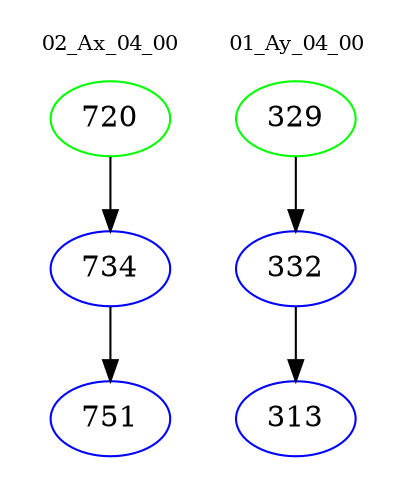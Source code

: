 digraph{
subgraph cluster_0 {
color = white
label = "02_Ax_04_00";
fontsize=10;
T0_720 [label="720", color="green"]
T0_720 -> T0_734 [color="black"]
T0_734 [label="734", color="blue"]
T0_734 -> T0_751 [color="black"]
T0_751 [label="751", color="blue"]
}
subgraph cluster_1 {
color = white
label = "01_Ay_04_00";
fontsize=10;
T1_329 [label="329", color="green"]
T1_329 -> T1_332 [color="black"]
T1_332 [label="332", color="blue"]
T1_332 -> T1_313 [color="black"]
T1_313 [label="313", color="blue"]
}
}
